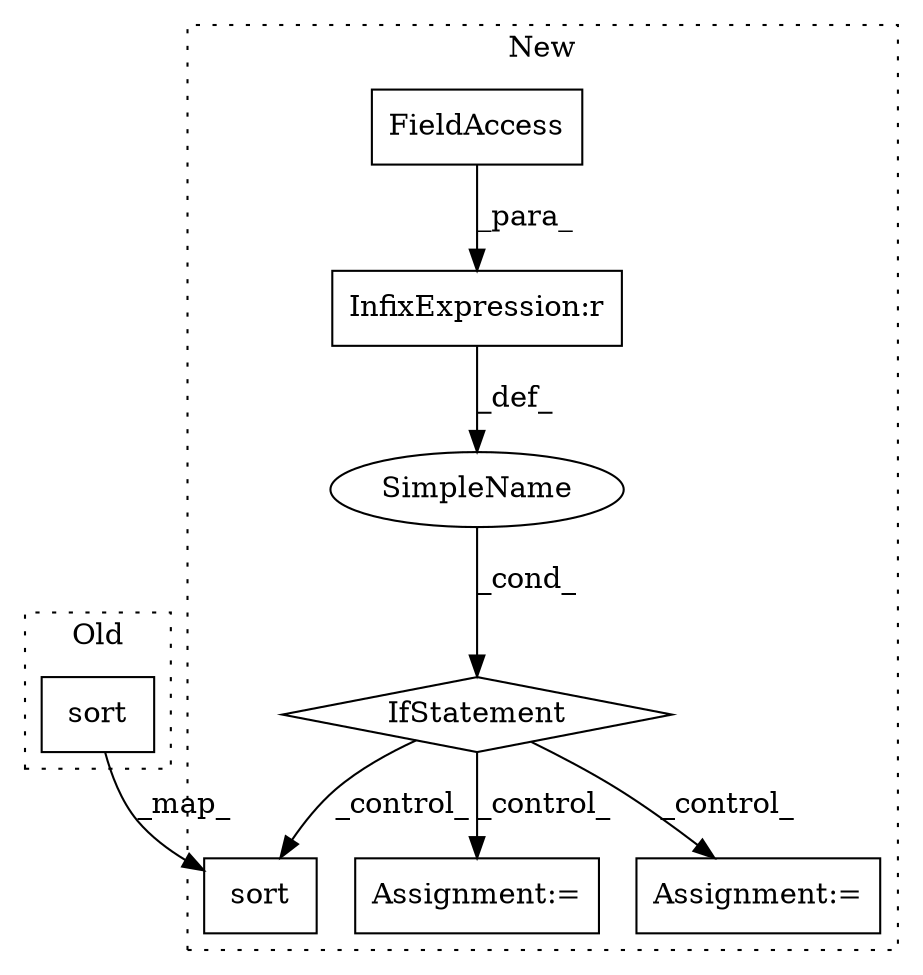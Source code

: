digraph G {
subgraph cluster0 {
1 [label="sort" a="32" s="3715,3766" l="5,1" shape="box"];
label = "Old";
style="dotted";
}
subgraph cluster1 {
2 [label="sort" a="32" s="3827,3878" l="5,1" shape="box"];
3 [label="IfStatement" a="25" s="3386,3413" l="4,2" shape="diamond"];
4 [label="SimpleName" a="42" s="" l="" shape="ellipse"];
5 [label="Assignment:=" a="7" s="4011" l="1" shape="box"];
6 [label="Assignment:=" a="7" s="3951" l="1" shape="box"];
7 [label="InfixExpression:r" a="27" s="3409" l="3" shape="box"];
8 [label="FieldAccess" a="22" s="3390" l="19" shape="box"];
label = "New";
style="dotted";
}
1 -> 2 [label="_map_"];
3 -> 2 [label="_control_"];
3 -> 5 [label="_control_"];
3 -> 6 [label="_control_"];
4 -> 3 [label="_cond_"];
7 -> 4 [label="_def_"];
8 -> 7 [label="_para_"];
}